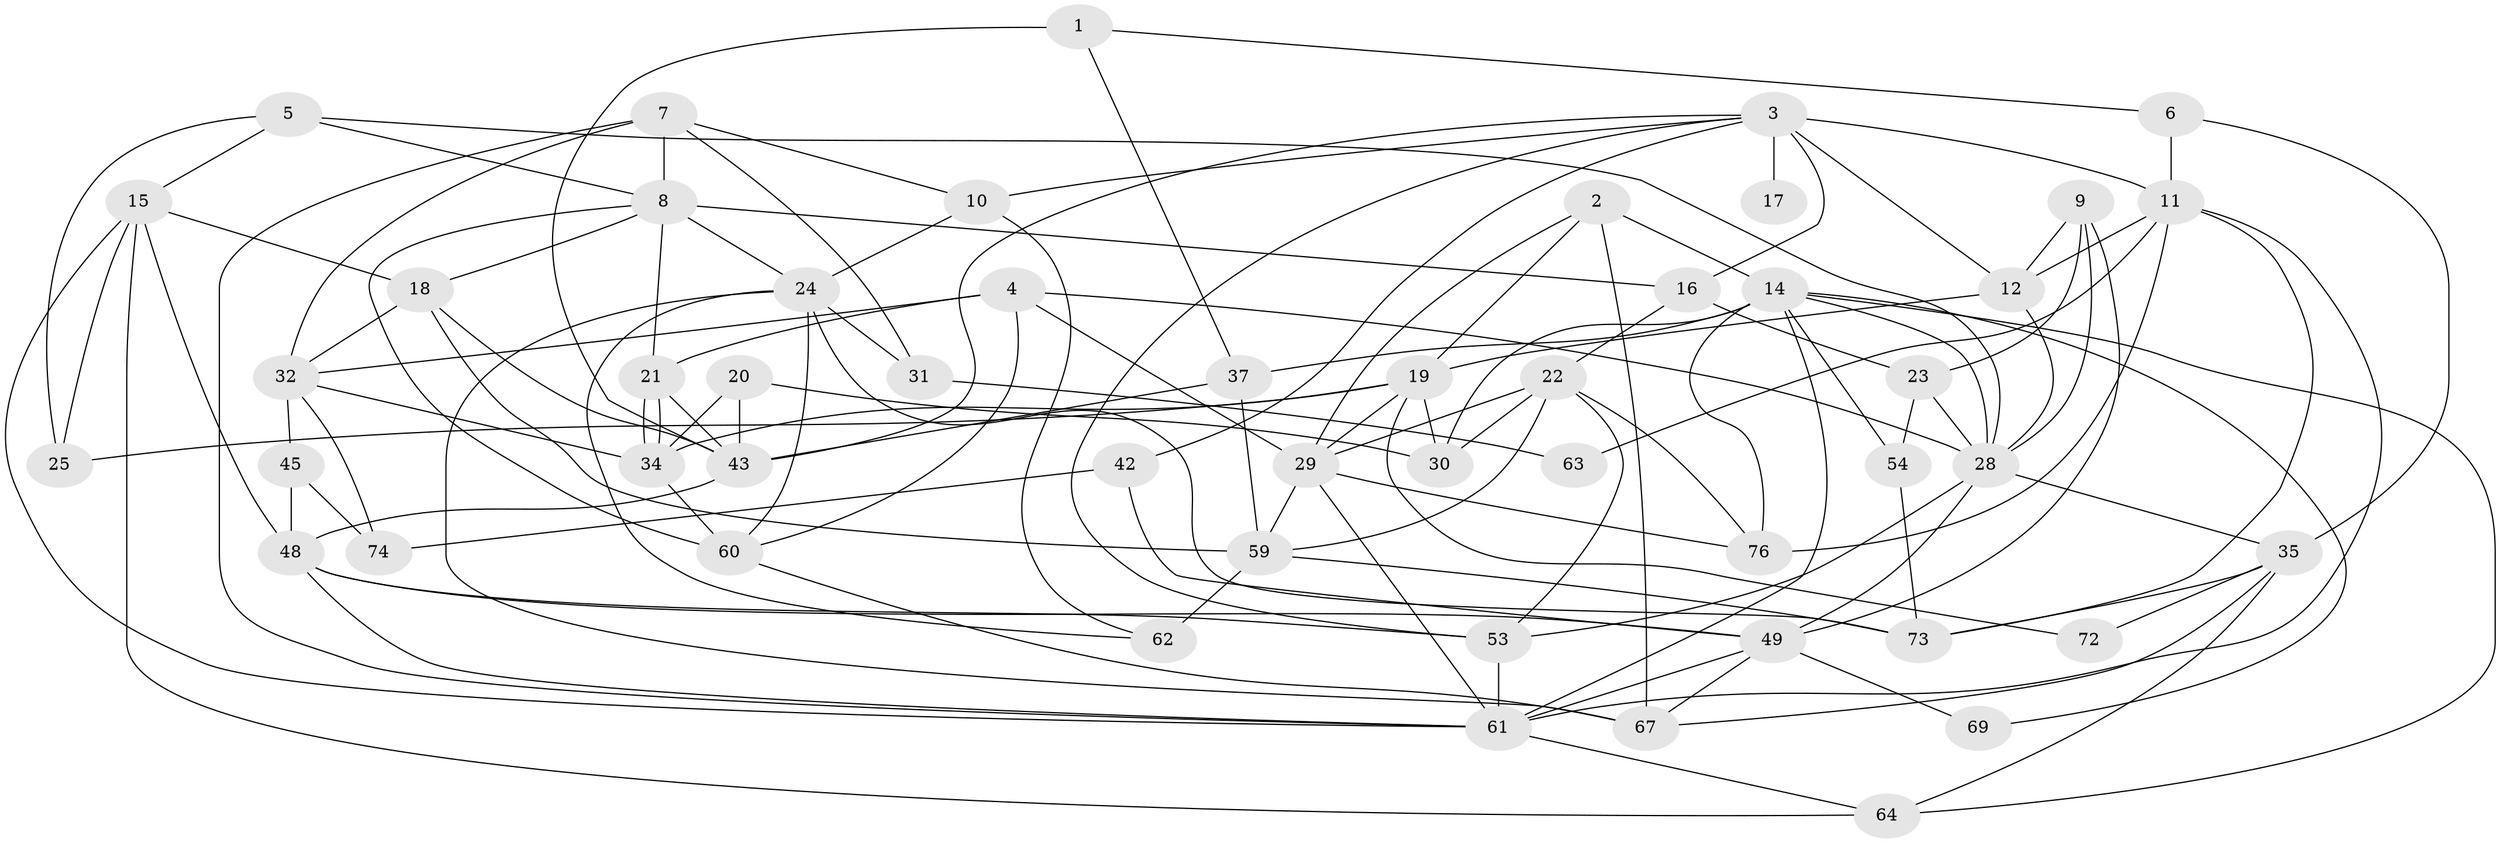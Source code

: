 // original degree distribution, {3: 0.30864197530864196, 2: 0.08641975308641975, 6: 0.07407407407407407, 4: 0.30864197530864196, 5: 0.18518518518518517, 9: 0.012345679012345678, 7: 0.012345679012345678, 8: 0.012345679012345678}
// Generated by graph-tools (version 1.1) at 2025/42/03/06/25 10:42:01]
// undirected, 51 vertices, 124 edges
graph export_dot {
graph [start="1"]
  node [color=gray90,style=filled];
  1 [super="+44"];
  2 [super="+50"];
  3 [super="+13"];
  4 [super="+55"];
  5;
  6;
  7 [super="+41"];
  8 [super="+58"];
  9 [super="+51"];
  10;
  11 [super="+65"];
  12 [super="+57"];
  14 [super="+26"];
  15 [super="+46"];
  16 [super="+27"];
  17;
  18 [super="+40"];
  19 [super="+75"];
  20;
  21 [super="+33"];
  22 [super="+47"];
  23;
  24 [super="+39"];
  25;
  28 [super="+38"];
  29 [super="+36"];
  30 [super="+80"];
  31;
  32 [super="+71"];
  34 [super="+78"];
  35 [super="+52"];
  37;
  42;
  43 [super="+66"];
  45;
  48 [super="+77"];
  49 [super="+56"];
  53;
  54;
  59 [super="+79"];
  60;
  61 [super="+68"];
  62 [super="+81"];
  63;
  64;
  67 [super="+70"];
  69;
  72;
  73;
  74;
  76;
  1 -- 43;
  1 -- 37;
  1 -- 6;
  2 -- 14;
  2 -- 67;
  2 -- 19;
  2 -- 29;
  3 -- 10;
  3 -- 17 [weight=2];
  3 -- 42;
  3 -- 53;
  3 -- 16;
  3 -- 43;
  3 -- 11;
  3 -- 12;
  4 -- 29;
  4 -- 28;
  4 -- 21;
  4 -- 60;
  4 -- 32;
  5 -- 25;
  5 -- 8;
  5 -- 28;
  5 -- 15;
  6 -- 35;
  6 -- 11;
  7 -- 10;
  7 -- 31;
  7 -- 8;
  7 -- 61;
  7 -- 32;
  8 -- 18;
  8 -- 21;
  8 -- 24;
  8 -- 60;
  8 -- 16;
  9 -- 28;
  9 -- 49;
  9 -- 23;
  9 -- 12;
  10 -- 62;
  10 -- 24;
  11 -- 12 [weight=2];
  11 -- 76;
  11 -- 61;
  11 -- 63;
  11 -- 73;
  12 -- 28;
  12 -- 19;
  14 -- 64;
  14 -- 69;
  14 -- 37;
  14 -- 76;
  14 -- 54;
  14 -- 28;
  14 -- 61;
  14 -- 30 [weight=2];
  15 -- 64;
  15 -- 48;
  15 -- 25;
  15 -- 61;
  15 -- 18;
  16 -- 23;
  16 -- 22;
  18 -- 59;
  18 -- 43;
  18 -- 32;
  19 -- 30;
  19 -- 25;
  19 -- 72;
  19 -- 29;
  19 -- 34 [weight=2];
  20 -- 43;
  20 -- 34;
  20 -- 30;
  21 -- 34 [weight=2];
  21 -- 34;
  21 -- 43;
  22 -- 53;
  22 -- 76;
  22 -- 59;
  22 -- 29;
  22 -- 30;
  23 -- 54;
  23 -- 28;
  24 -- 60;
  24 -- 73;
  24 -- 67;
  24 -- 31;
  24 -- 62;
  28 -- 53;
  28 -- 49 [weight=2];
  28 -- 35;
  29 -- 59;
  29 -- 76;
  29 -- 61;
  31 -- 63;
  32 -- 74;
  32 -- 45;
  32 -- 34;
  34 -- 60 [weight=2];
  35 -- 64;
  35 -- 72;
  35 -- 67;
  35 -- 73;
  37 -- 43;
  37 -- 59;
  42 -- 74;
  42 -- 49;
  43 -- 48;
  45 -- 74;
  45 -- 48;
  48 -- 53;
  48 -- 61;
  48 -- 49;
  49 -- 61;
  49 -- 67;
  49 -- 69;
  53 -- 61;
  54 -- 73;
  59 -- 73;
  59 -- 62 [weight=2];
  60 -- 67;
  61 -- 64;
}
